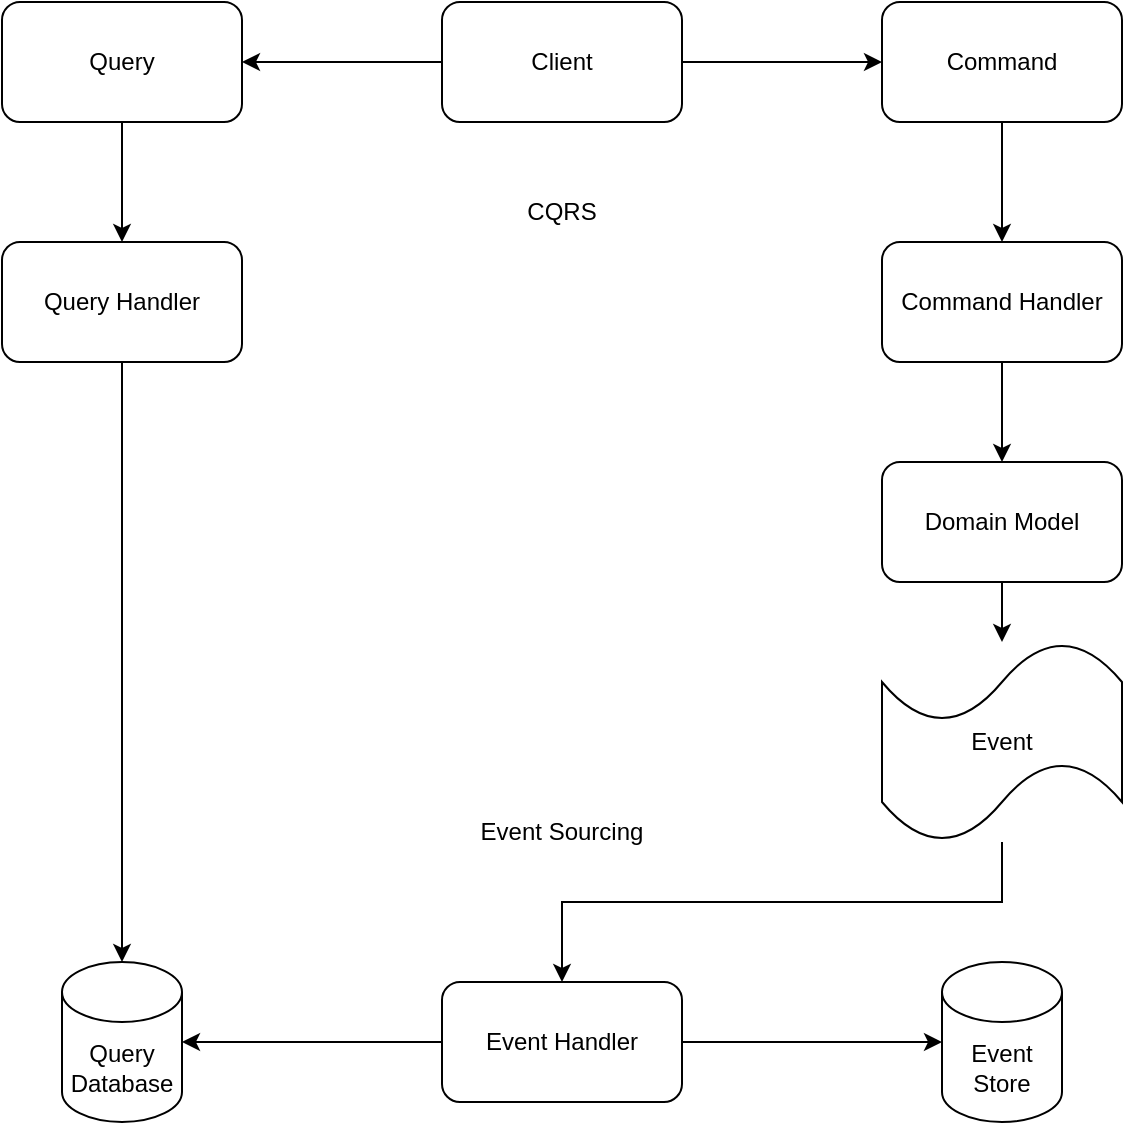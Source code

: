<mxfile version="15.8.3" type="github">
  <diagram id="4s8N9h-pirFhaHFDGVHf" name="Page-1">
    <mxGraphModel dx="1662" dy="762" grid="1" gridSize="10" guides="1" tooltips="1" connect="1" arrows="1" fold="1" page="1" pageScale="1" pageWidth="850" pageHeight="1100" math="0" shadow="0">
      <root>
        <mxCell id="0" />
        <mxCell id="1" parent="0" />
        <mxCell id="Zb_pW7ebnW1HFFgXdqdz-6" style="edgeStyle=orthogonalEdgeStyle;rounded=0;orthogonalLoop=1;jettySize=auto;html=1;entryX=0;entryY=0.5;entryDx=0;entryDy=0;" edge="1" parent="1" source="Zb_pW7ebnW1HFFgXdqdz-1" target="Zb_pW7ebnW1HFFgXdqdz-3">
          <mxGeometry relative="1" as="geometry" />
        </mxCell>
        <mxCell id="Zb_pW7ebnW1HFFgXdqdz-16" style="edgeStyle=orthogonalEdgeStyle;rounded=0;orthogonalLoop=1;jettySize=auto;html=1;" edge="1" parent="1" source="Zb_pW7ebnW1HFFgXdqdz-1" target="Zb_pW7ebnW1HFFgXdqdz-2">
          <mxGeometry relative="1" as="geometry" />
        </mxCell>
        <mxCell id="Zb_pW7ebnW1HFFgXdqdz-1" value="Client" style="rounded=1;whiteSpace=wrap;html=1;" vertex="1" parent="1">
          <mxGeometry x="260" y="40" width="120" height="60" as="geometry" />
        </mxCell>
        <mxCell id="Zb_pW7ebnW1HFFgXdqdz-15" style="edgeStyle=orthogonalEdgeStyle;rounded=0;orthogonalLoop=1;jettySize=auto;html=1;entryX=0.5;entryY=0;entryDx=0;entryDy=0;" edge="1" parent="1" source="Zb_pW7ebnW1HFFgXdqdz-2" target="Zb_pW7ebnW1HFFgXdqdz-19">
          <mxGeometry relative="1" as="geometry" />
        </mxCell>
        <mxCell id="Zb_pW7ebnW1HFFgXdqdz-2" value="Query" style="rounded=1;whiteSpace=wrap;html=1;" vertex="1" parent="1">
          <mxGeometry x="40" y="40" width="120" height="60" as="geometry" />
        </mxCell>
        <mxCell id="Zb_pW7ebnW1HFFgXdqdz-7" style="edgeStyle=orthogonalEdgeStyle;rounded=0;orthogonalLoop=1;jettySize=auto;html=1;" edge="1" parent="1" source="Zb_pW7ebnW1HFFgXdqdz-3" target="Zb_pW7ebnW1HFFgXdqdz-17">
          <mxGeometry relative="1" as="geometry" />
        </mxCell>
        <mxCell id="Zb_pW7ebnW1HFFgXdqdz-3" value="Command" style="rounded=1;whiteSpace=wrap;html=1;" vertex="1" parent="1">
          <mxGeometry x="480" y="40" width="120" height="60" as="geometry" />
        </mxCell>
        <mxCell id="Zb_pW7ebnW1HFFgXdqdz-8" style="edgeStyle=orthogonalEdgeStyle;rounded=0;orthogonalLoop=1;jettySize=auto;html=1;" edge="1" parent="1" source="Zb_pW7ebnW1HFFgXdqdz-4" target="Zb_pW7ebnW1HFFgXdqdz-21">
          <mxGeometry relative="1" as="geometry">
            <mxPoint x="875" y="300" as="targetPoint" />
          </mxGeometry>
        </mxCell>
        <mxCell id="Zb_pW7ebnW1HFFgXdqdz-4" value="Domain Model" style="rounded=1;whiteSpace=wrap;html=1;" vertex="1" parent="1">
          <mxGeometry x="480" y="270" width="120" height="60" as="geometry" />
        </mxCell>
        <mxCell id="Zb_pW7ebnW1HFFgXdqdz-9" value="Event Store" style="shape=cylinder3;whiteSpace=wrap;html=1;boundedLbl=1;backgroundOutline=1;size=15;" vertex="1" parent="1">
          <mxGeometry x="510" y="520" width="60" height="80" as="geometry" />
        </mxCell>
        <mxCell id="Zb_pW7ebnW1HFFgXdqdz-13" style="edgeStyle=orthogonalEdgeStyle;rounded=0;orthogonalLoop=1;jettySize=auto;html=1;entryX=1;entryY=0.5;entryDx=0;entryDy=0;entryPerimeter=0;" edge="1" parent="1" source="Zb_pW7ebnW1HFFgXdqdz-10" target="Zb_pW7ebnW1HFFgXdqdz-12">
          <mxGeometry relative="1" as="geometry" />
        </mxCell>
        <mxCell id="Zb_pW7ebnW1HFFgXdqdz-27" style="edgeStyle=orthogonalEdgeStyle;rounded=0;orthogonalLoop=1;jettySize=auto;html=1;entryX=0;entryY=0.5;entryDx=0;entryDy=0;entryPerimeter=0;" edge="1" parent="1" source="Zb_pW7ebnW1HFFgXdqdz-10" target="Zb_pW7ebnW1HFFgXdqdz-9">
          <mxGeometry relative="1" as="geometry" />
        </mxCell>
        <mxCell id="Zb_pW7ebnW1HFFgXdqdz-10" value="Event Handler" style="rounded=1;whiteSpace=wrap;html=1;" vertex="1" parent="1">
          <mxGeometry x="260" y="530" width="120" height="60" as="geometry" />
        </mxCell>
        <mxCell id="Zb_pW7ebnW1HFFgXdqdz-12" value="Query Database" style="shape=cylinder3;whiteSpace=wrap;html=1;boundedLbl=1;backgroundOutline=1;size=15;" vertex="1" parent="1">
          <mxGeometry x="70" y="520" width="60" height="80" as="geometry" />
        </mxCell>
        <mxCell id="Zb_pW7ebnW1HFFgXdqdz-18" style="edgeStyle=orthogonalEdgeStyle;rounded=0;orthogonalLoop=1;jettySize=auto;html=1;" edge="1" parent="1" source="Zb_pW7ebnW1HFFgXdqdz-17" target="Zb_pW7ebnW1HFFgXdqdz-4">
          <mxGeometry relative="1" as="geometry" />
        </mxCell>
        <mxCell id="Zb_pW7ebnW1HFFgXdqdz-17" value="Command Handler" style="rounded=1;whiteSpace=wrap;html=1;" vertex="1" parent="1">
          <mxGeometry x="480" y="160" width="120" height="60" as="geometry" />
        </mxCell>
        <mxCell id="Zb_pW7ebnW1HFFgXdqdz-20" style="edgeStyle=orthogonalEdgeStyle;rounded=0;orthogonalLoop=1;jettySize=auto;html=1;entryX=0.5;entryY=0;entryDx=0;entryDy=0;entryPerimeter=0;" edge="1" parent="1" source="Zb_pW7ebnW1HFFgXdqdz-19" target="Zb_pW7ebnW1HFFgXdqdz-12">
          <mxGeometry relative="1" as="geometry" />
        </mxCell>
        <mxCell id="Zb_pW7ebnW1HFFgXdqdz-19" value="Query Handler" style="rounded=1;whiteSpace=wrap;html=1;" vertex="1" parent="1">
          <mxGeometry x="40" y="160" width="120" height="60" as="geometry" />
        </mxCell>
        <mxCell id="Zb_pW7ebnW1HFFgXdqdz-22" style="edgeStyle=orthogonalEdgeStyle;rounded=0;orthogonalLoop=1;jettySize=auto;html=1;entryX=0.5;entryY=0;entryDx=0;entryDy=0;" edge="1" parent="1" source="Zb_pW7ebnW1HFFgXdqdz-21" target="Zb_pW7ebnW1HFFgXdqdz-10">
          <mxGeometry relative="1" as="geometry">
            <Array as="points">
              <mxPoint x="540" y="490" />
              <mxPoint x="320" y="490" />
            </Array>
          </mxGeometry>
        </mxCell>
        <mxCell id="Zb_pW7ebnW1HFFgXdqdz-21" value="Event" style="shape=tape;whiteSpace=wrap;html=1;" vertex="1" parent="1">
          <mxGeometry x="480" y="360" width="120" height="100" as="geometry" />
        </mxCell>
        <mxCell id="Zb_pW7ebnW1HFFgXdqdz-25" value="CQRS" style="text;html=1;strokeColor=none;fillColor=none;align=center;verticalAlign=middle;whiteSpace=wrap;rounded=0;" vertex="1" parent="1">
          <mxGeometry x="290" y="130" width="60" height="30" as="geometry" />
        </mxCell>
        <mxCell id="Zb_pW7ebnW1HFFgXdqdz-26" value="Event Sourcing" style="text;html=1;strokeColor=none;fillColor=none;align=center;verticalAlign=middle;whiteSpace=wrap;rounded=0;" vertex="1" parent="1">
          <mxGeometry x="265" y="440" width="110" height="30" as="geometry" />
        </mxCell>
      </root>
    </mxGraphModel>
  </diagram>
</mxfile>
